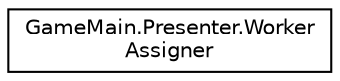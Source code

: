 digraph "クラス階層図"
{
 // LATEX_PDF_SIZE
  edge [fontname="Helvetica",fontsize="10",labelfontname="Helvetica",labelfontsize="10"];
  node [fontname="Helvetica",fontsize="10",shape=record];
  rankdir="LR";
  Node0 [label="GameMain.Presenter.Worker\lAssigner",height=0.2,width=0.4,color="black", fillcolor="white", style="filled",URL="$classGameMain_1_1Presenter_1_1WorkerAssigner.html",tooltip="ワーカーのアサイン処理を行うクラス"];
}
